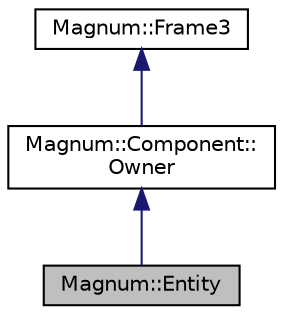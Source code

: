 digraph "Magnum::Entity"
{
  edge [fontname="Helvetica",fontsize="10",labelfontname="Helvetica",labelfontsize="10"];
  node [fontname="Helvetica",fontsize="10",shape=record];
  Node1 [label="Magnum::Entity",height=0.2,width=0.4,color="black", fillcolor="grey75", style="filled", fontcolor="black"];
  Node2 -> Node1 [dir="back",color="midnightblue",fontsize="10",style="solid"];
  Node2 [label="Magnum::Component::\lOwner",height=0.2,width=0.4,color="black", fillcolor="white", style="filled",URL="$class_magnum_1_1_component_1_1_owner.html",tooltip="Owner. "];
  Node3 -> Node2 [dir="back",color="midnightblue",fontsize="10",style="solid"];
  Node3 [label="Magnum::Frame3",height=0.2,width=0.4,color="black", fillcolor="white", style="filled",URL="$class_magnum_1_1_frame3.html",tooltip="Frame3 Frame3 is a base class for describing tree structure of the scene graph. "];
}
